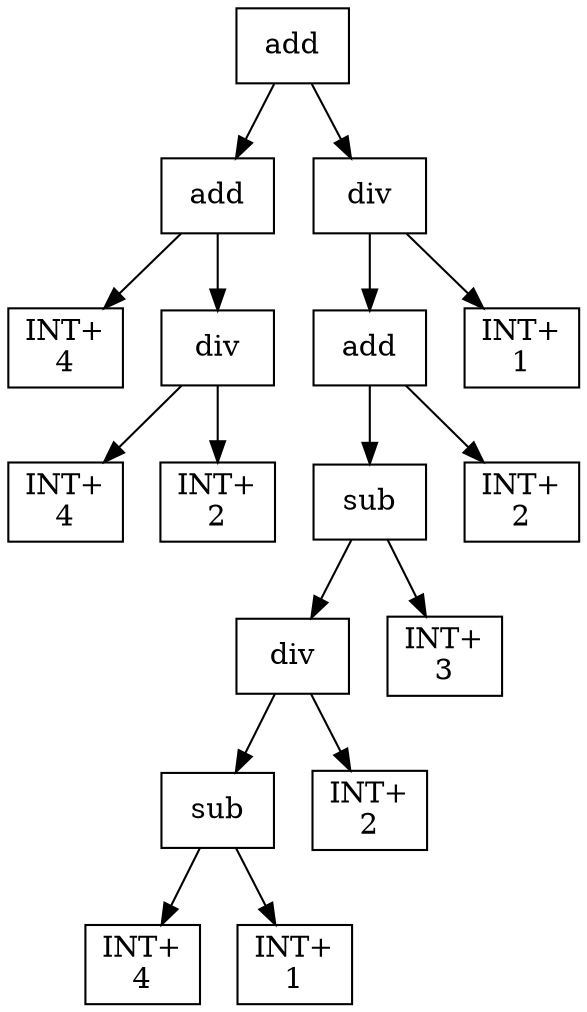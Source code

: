 digraph expr {
  node [shape=box];
  n1 [label="add"];
  n2 [label="add"];
  n3 [label="INT+\n4"];
  n4 [label="div"];
  n5 [label="INT+\n4"];
  n6 [label="INT+\n2"];
  n4 -> n5;
  n4 -> n6;
  n2 -> n3;
  n2 -> n4;
  n7 [label="div"];
  n8 [label="add"];
  n9 [label="sub"];
  n10 [label="div"];
  n11 [label="sub"];
  n12 [label="INT+\n4"];
  n13 [label="INT+\n1"];
  n11 -> n12;
  n11 -> n13;
  n14 [label="INT+\n2"];
  n10 -> n11;
  n10 -> n14;
  n15 [label="INT+\n3"];
  n9 -> n10;
  n9 -> n15;
  n16 [label="INT+\n2"];
  n8 -> n9;
  n8 -> n16;
  n17 [label="INT+\n1"];
  n7 -> n8;
  n7 -> n17;
  n1 -> n2;
  n1 -> n7;
}